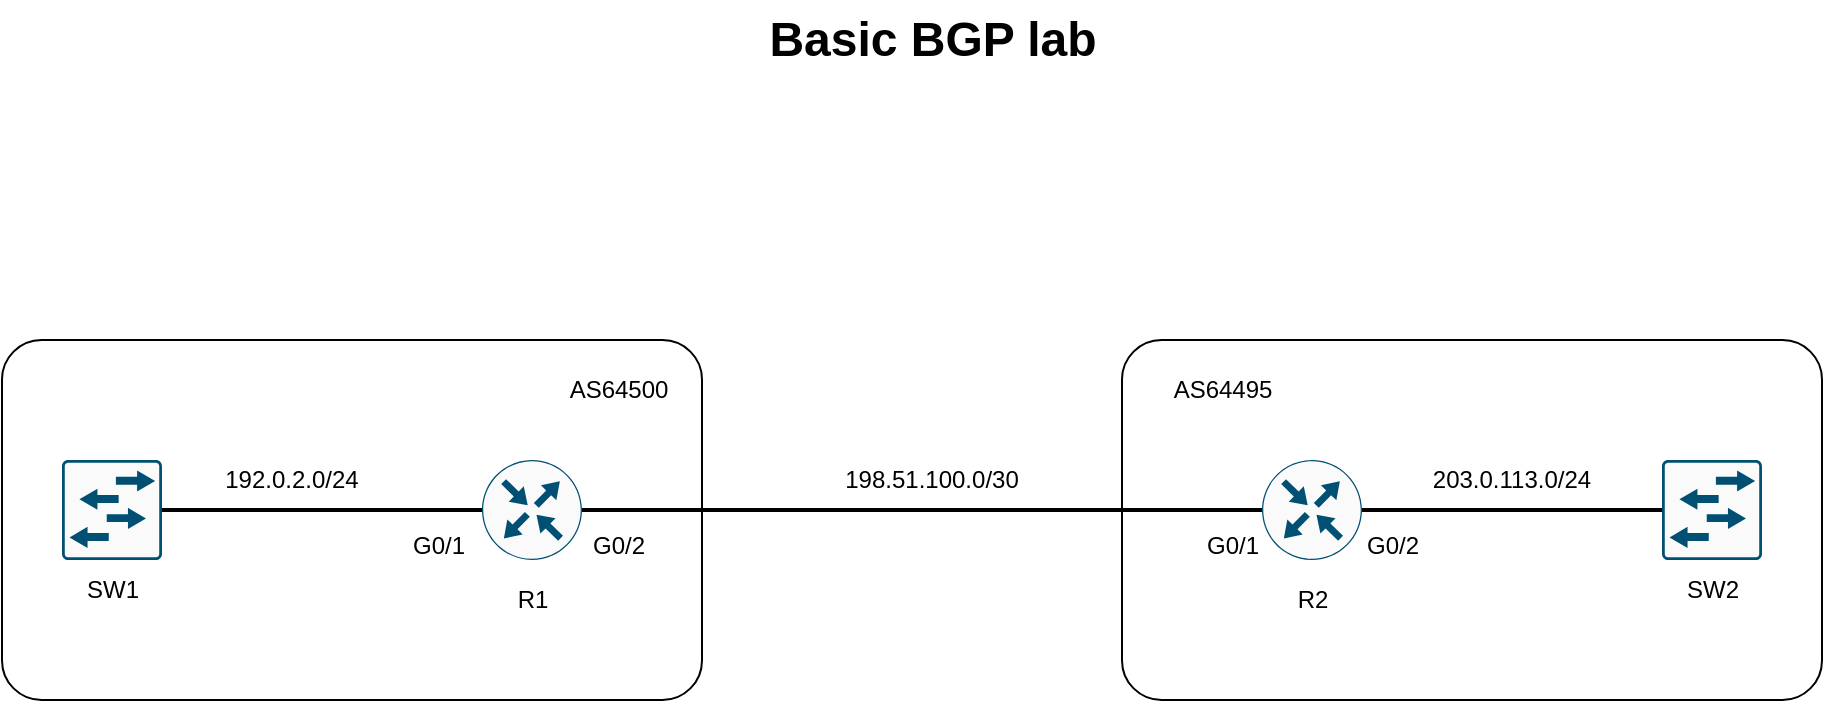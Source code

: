 <mxfile version="22.1.15" type="device">
  <diagram name="Basic BGP Lab" id="oZ921S3udZ1H5OFfwl0H">
    <mxGraphModel dx="1418" dy="820" grid="1" gridSize="10" guides="1" tooltips="1" connect="1" arrows="1" fold="1" page="1" pageScale="1" pageWidth="1000" pageHeight="700" math="0" shadow="0">
      <root>
        <mxCell id="0" />
        <mxCell id="1" parent="0" />
        <mxCell id="EkYIVT1BwcCTjZbhG6el-23" value="" style="rounded=1;whiteSpace=wrap;html=1;arcSize=11;movable=0;resizable=0;rotatable=0;deletable=0;editable=0;locked=1;connectable=0;" parent="1" vertex="1">
          <mxGeometry x="600" y="200" width="350" height="180" as="geometry" />
        </mxCell>
        <mxCell id="EkYIVT1BwcCTjZbhG6el-22" value="" style="rounded=1;whiteSpace=wrap;html=1;arcSize=11;movable=0;resizable=0;rotatable=0;deletable=0;editable=0;locked=1;connectable=0;" parent="1" vertex="1">
          <mxGeometry x="40" y="200" width="350" height="180" as="geometry" />
        </mxCell>
        <mxCell id="EkYIVT1BwcCTjZbhG6el-1" value="" style="sketch=0;points=[[0.015,0.015,0],[0.985,0.015,0],[0.985,0.985,0],[0.015,0.985,0],[0.25,0,0],[0.5,0,0],[0.75,0,0],[1,0.25,0],[1,0.5,0],[1,0.75,0],[0.75,1,0],[0.5,1,0],[0.25,1,0],[0,0.75,0],[0,0.5,0],[0,0.25,0]];verticalLabelPosition=bottom;html=1;verticalAlign=top;aspect=fixed;align=center;pointerEvents=1;shape=mxgraph.cisco19.rect;prIcon=l2_switch;fillColor=#FAFAFA;strokeColor=#005073;movable=0;resizable=0;rotatable=0;deletable=0;editable=0;locked=1;connectable=0;" parent="1" vertex="1">
          <mxGeometry x="870" y="260" width="50" height="50" as="geometry" />
        </mxCell>
        <mxCell id="EkYIVT1BwcCTjZbhG6el-2" value="" style="sketch=0;points=[[0.5,0,0],[1,0.5,0],[0.5,1,0],[0,0.5,0],[0.145,0.145,0],[0.856,0.145,0],[0.855,0.856,0],[0.145,0.855,0]];verticalLabelPosition=bottom;html=1;verticalAlign=top;aspect=fixed;align=center;pointerEvents=1;shape=mxgraph.cisco19.rect;prIcon=router;fillColor=#FAFAFA;strokeColor=#005073;movable=0;resizable=0;rotatable=0;deletable=0;editable=0;locked=1;connectable=0;" parent="1" vertex="1">
          <mxGeometry x="670" y="260" width="50" height="50" as="geometry" />
        </mxCell>
        <mxCell id="EkYIVT1BwcCTjZbhG6el-3" value="" style="sketch=0;points=[[0.5,0,0],[1,0.5,0],[0.5,1,0],[0,0.5,0],[0.145,0.145,0],[0.856,0.145,0],[0.855,0.856,0],[0.145,0.855,0]];verticalLabelPosition=bottom;html=1;verticalAlign=top;aspect=fixed;align=center;pointerEvents=1;shape=mxgraph.cisco19.rect;prIcon=router;fillColor=#FAFAFA;strokeColor=#005073;movable=0;resizable=0;rotatable=0;deletable=0;editable=0;locked=1;connectable=0;" parent="1" vertex="1">
          <mxGeometry x="280" y="260" width="50" height="50" as="geometry" />
        </mxCell>
        <mxCell id="EkYIVT1BwcCTjZbhG6el-4" value="" style="sketch=0;points=[[0.015,0.015,0],[0.985,0.015,0],[0.985,0.985,0],[0.015,0.985,0],[0.25,0,0],[0.5,0,0],[0.75,0,0],[1,0.25,0],[1,0.5,0],[1,0.75,0],[0.75,1,0],[0.5,1,0],[0.25,1,0],[0,0.75,0],[0,0.5,0],[0,0.25,0]];verticalLabelPosition=bottom;html=1;verticalAlign=top;aspect=fixed;align=center;pointerEvents=1;shape=mxgraph.cisco19.rect;prIcon=l2_switch;fillColor=#FAFAFA;strokeColor=#005073;movable=0;resizable=0;rotatable=0;deletable=0;editable=0;locked=1;connectable=0;" parent="1" vertex="1">
          <mxGeometry x="70" y="260" width="50" height="50" as="geometry" />
        </mxCell>
        <mxCell id="EkYIVT1BwcCTjZbhG6el-5" style="edgeStyle=orthogonalEdgeStyle;rounded=0;orthogonalLoop=1;jettySize=auto;html=1;entryX=1;entryY=0.5;entryDx=0;entryDy=0;entryPerimeter=0;endArrow=none;endFill=0;strokeWidth=2;movable=0;resizable=0;rotatable=0;deletable=0;editable=0;locked=1;connectable=0;" parent="1" source="EkYIVT1BwcCTjZbhG6el-3" target="EkYIVT1BwcCTjZbhG6el-4" edge="1">
          <mxGeometry relative="1" as="geometry" />
        </mxCell>
        <mxCell id="EkYIVT1BwcCTjZbhG6el-6" style="edgeStyle=orthogonalEdgeStyle;rounded=0;orthogonalLoop=1;jettySize=auto;html=1;entryX=0;entryY=0.5;entryDx=0;entryDy=0;entryPerimeter=0;endArrow=none;endFill=0;strokeWidth=2;movable=0;resizable=0;rotatable=0;deletable=0;editable=0;locked=1;connectable=0;" parent="1" source="EkYIVT1BwcCTjZbhG6el-3" target="EkYIVT1BwcCTjZbhG6el-2" edge="1">
          <mxGeometry relative="1" as="geometry" />
        </mxCell>
        <mxCell id="EkYIVT1BwcCTjZbhG6el-7" style="edgeStyle=orthogonalEdgeStyle;rounded=0;orthogonalLoop=1;jettySize=auto;html=1;exitX=1;exitY=0.5;exitDx=0;exitDy=0;exitPerimeter=0;entryX=0;entryY=0.5;entryDx=0;entryDy=0;entryPerimeter=0;endArrow=none;endFill=0;strokeWidth=2;movable=0;resizable=0;rotatable=0;deletable=0;editable=0;locked=1;connectable=0;" parent="1" source="EkYIVT1BwcCTjZbhG6el-2" target="EkYIVT1BwcCTjZbhG6el-1" edge="1">
          <mxGeometry relative="1" as="geometry" />
        </mxCell>
        <mxCell id="EkYIVT1BwcCTjZbhG6el-8" value="198.51.100.0/30" style="text;html=1;strokeColor=none;fillColor=none;align=center;verticalAlign=middle;whiteSpace=wrap;rounded=0;movable=0;resizable=0;rotatable=0;deletable=0;editable=0;locked=1;connectable=0;" parent="1" vertex="1">
          <mxGeometry x="460" y="260" width="90" height="20" as="geometry" />
        </mxCell>
        <mxCell id="EkYIVT1BwcCTjZbhG6el-9" value="192.0.2.0/24" style="text;html=1;strokeColor=none;fillColor=none;align=center;verticalAlign=middle;whiteSpace=wrap;rounded=0;movable=0;resizable=0;rotatable=0;deletable=0;editable=0;locked=1;connectable=0;" parent="1" vertex="1">
          <mxGeometry x="140" y="260" width="90" height="20" as="geometry" />
        </mxCell>
        <mxCell id="EkYIVT1BwcCTjZbhG6el-11" value="203.0.113.0/24" style="text;html=1;strokeColor=none;fillColor=none;align=center;verticalAlign=middle;whiteSpace=wrap;rounded=0;movable=0;resizable=0;rotatable=0;deletable=0;editable=0;locked=1;connectable=0;" parent="1" vertex="1">
          <mxGeometry x="750" y="260" width="90" height="20" as="geometry" />
        </mxCell>
        <mxCell id="EkYIVT1BwcCTjZbhG6el-13" value="R2" style="text;html=1;align=center;verticalAlign=middle;resizable=0;points=[];autosize=1;strokeColor=none;fillColor=none;movable=0;rotatable=0;deletable=0;editable=0;locked=1;connectable=0;" parent="1" vertex="1">
          <mxGeometry x="685" y="320" width="20" height="20" as="geometry" />
        </mxCell>
        <mxCell id="EkYIVT1BwcCTjZbhG6el-14" value="R1" style="text;html=1;align=center;verticalAlign=middle;resizable=0;points=[];autosize=1;strokeColor=none;fillColor=none;movable=0;rotatable=0;deletable=0;editable=0;locked=1;connectable=0;" parent="1" vertex="1">
          <mxGeometry x="285" y="315" width="40" height="30" as="geometry" />
        </mxCell>
        <mxCell id="EkYIVT1BwcCTjZbhG6el-15" value="G0/1" style="text;html=1;align=center;verticalAlign=middle;resizable=0;points=[];autosize=1;strokeColor=none;fillColor=none;movable=0;rotatable=0;deletable=0;editable=0;locked=1;connectable=0;" parent="1" vertex="1">
          <mxGeometry x="240" y="290" width="35" height="25" as="geometry" />
        </mxCell>
        <mxCell id="EkYIVT1BwcCTjZbhG6el-16" value="G0/2" style="text;html=1;align=center;verticalAlign=middle;resizable=0;points=[];autosize=1;strokeColor=none;fillColor=none;movable=0;rotatable=0;deletable=0;editable=0;locked=1;connectable=0;" parent="1" vertex="1">
          <mxGeometry x="323" y="288" width="50" height="30" as="geometry" />
        </mxCell>
        <mxCell id="EkYIVT1BwcCTjZbhG6el-17" value="G0/1" style="text;html=1;align=center;verticalAlign=middle;resizable=0;points=[];autosize=1;strokeColor=none;fillColor=none;movable=0;rotatable=0;deletable=0;editable=0;locked=1;connectable=0;" parent="1" vertex="1">
          <mxGeometry x="630" y="287.5" width="50" height="30" as="geometry" />
        </mxCell>
        <mxCell id="EkYIVT1BwcCTjZbhG6el-18" value="G0/2" style="text;html=1;align=center;verticalAlign=middle;resizable=0;points=[];autosize=1;strokeColor=none;fillColor=none;movable=0;rotatable=0;deletable=0;editable=0;locked=1;connectable=0;" parent="1" vertex="1">
          <mxGeometry x="710" y="287.5" width="50" height="30" as="geometry" />
        </mxCell>
        <mxCell id="EkYIVT1BwcCTjZbhG6el-24" value="SW1" style="text;html=1;align=center;verticalAlign=middle;resizable=0;points=[];autosize=1;strokeColor=none;fillColor=none;movable=0;rotatable=0;deletable=0;editable=0;locked=1;connectable=0;" parent="1" vertex="1">
          <mxGeometry x="70" y="310" width="50" height="30" as="geometry" />
        </mxCell>
        <mxCell id="EkYIVT1BwcCTjZbhG6el-25" value="SW2" style="text;html=1;align=center;verticalAlign=middle;resizable=0;points=[];autosize=1;strokeColor=none;fillColor=none;movable=0;rotatable=0;deletable=0;editable=0;locked=1;connectable=0;" parent="1" vertex="1">
          <mxGeometry x="870" y="310" width="50" height="30" as="geometry" />
        </mxCell>
        <mxCell id="EkYIVT1BwcCTjZbhG6el-26" value="AS64500" style="text;html=1;align=center;verticalAlign=middle;resizable=0;points=[];autosize=1;strokeColor=none;fillColor=none;movable=0;rotatable=0;deletable=0;editable=0;locked=1;connectable=0;" parent="1" vertex="1">
          <mxGeometry x="313" y="210" width="70" height="30" as="geometry" />
        </mxCell>
        <mxCell id="EkYIVT1BwcCTjZbhG6el-27" value="AS64495" style="text;html=1;align=center;verticalAlign=middle;resizable=0;points=[];autosize=1;strokeColor=none;fillColor=none;movable=0;rotatable=0;deletable=0;editable=0;locked=1;connectable=0;" parent="1" vertex="1">
          <mxGeometry x="615" y="210" width="70" height="30" as="geometry" />
        </mxCell>
        <mxCell id="EkYIVT1BwcCTjZbhG6el-28" value="Basic BGP lab" style="text;strokeColor=none;fillColor=none;html=1;fontSize=24;fontStyle=1;verticalAlign=middle;align=center;movable=0;resizable=0;rotatable=0;deletable=0;editable=0;locked=1;connectable=0;" parent="1" vertex="1">
          <mxGeometry x="405" y="30" width="200" height="40" as="geometry" />
        </mxCell>
      </root>
    </mxGraphModel>
  </diagram>
</mxfile>
